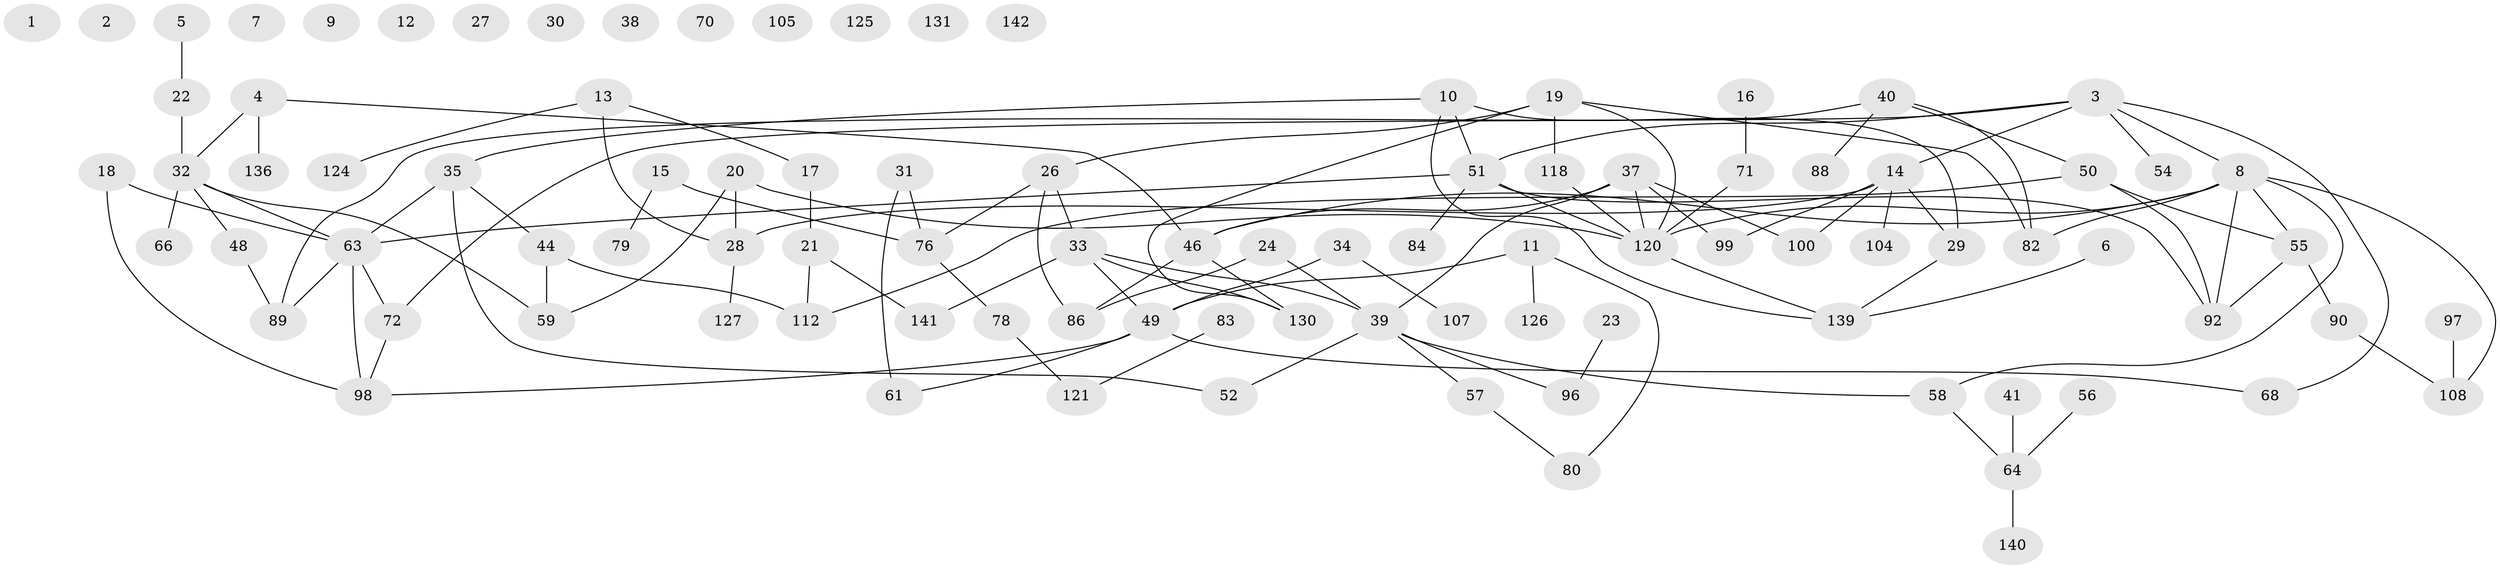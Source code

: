 // original degree distribution, {1: 0.21678321678321677, 0: 0.08391608391608392, 2: 0.3006993006993007, 4: 0.1888111888111888, 3: 0.14685314685314685, 8: 0.006993006993006993, 5: 0.04195804195804196, 6: 0.013986013986013986}
// Generated by graph-tools (version 1.1) at 2025/41/03/06/25 10:41:23]
// undirected, 96 vertices, 120 edges
graph export_dot {
graph [start="1"]
  node [color=gray90,style=filled];
  1 [super="+137"];
  2;
  3 [super="+43"];
  4 [super="+103"];
  5;
  6;
  7;
  8 [super="+25"];
  9;
  10 [super="+143"];
  11 [super="+87"];
  12;
  13;
  14 [super="+42"];
  15;
  16;
  17 [super="+102"];
  18 [super="+73"];
  19 [super="+36"];
  20 [super="+119"];
  21 [super="+111"];
  22 [super="+94"];
  23 [super="+75"];
  24;
  26;
  27;
  28 [super="+95"];
  29 [super="+114"];
  30;
  31 [super="+47"];
  32 [super="+45"];
  33 [super="+69"];
  34 [super="+67"];
  35 [super="+77"];
  37 [super="+115"];
  38;
  39 [super="+132"];
  40;
  41;
  44 [super="+113"];
  46 [super="+53"];
  48;
  49 [super="+117"];
  50;
  51 [super="+106"];
  52 [super="+65"];
  54 [super="+62"];
  55 [super="+60"];
  56 [super="+85"];
  57;
  58 [super="+110"];
  59;
  61;
  63 [super="+135"];
  64;
  66;
  68 [super="+91"];
  70;
  71 [super="+74"];
  72 [super="+81"];
  76 [super="+133"];
  78;
  79;
  80;
  82 [super="+138"];
  83;
  84;
  86 [super="+109"];
  88 [super="+122"];
  89 [super="+93"];
  90;
  92 [super="+101"];
  96;
  97;
  98 [super="+128"];
  99;
  100;
  104;
  105;
  107;
  108 [super="+116"];
  112 [super="+123"];
  118;
  120 [super="+129"];
  121;
  124;
  125;
  126;
  127 [super="+134"];
  130;
  131;
  136;
  139;
  140;
  141;
  142;
  3 -- 51;
  3 -- 68;
  3 -- 54;
  3 -- 8;
  3 -- 72;
  3 -- 14;
  4 -- 136;
  4 -- 32;
  4 -- 46;
  5 -- 22;
  6 -- 139;
  8 -- 46;
  8 -- 120;
  8 -- 58;
  8 -- 92;
  8 -- 82;
  8 -- 55;
  8 -- 108;
  10 -- 51;
  10 -- 139;
  10 -- 29;
  10 -- 35;
  11 -- 126;
  11 -- 80;
  11 -- 49;
  13 -- 124;
  13 -- 17;
  13 -- 28;
  14 -- 29;
  14 -- 104;
  14 -- 99;
  14 -- 100;
  14 -- 28;
  15 -- 79;
  15 -- 76;
  16 -- 71;
  17 -- 21;
  18 -- 98;
  18 -- 63;
  19 -- 118;
  19 -- 26;
  19 -- 130;
  19 -- 82;
  19 -- 120;
  20 -- 59;
  20 -- 120;
  20 -- 28;
  21 -- 112;
  21 -- 141;
  22 -- 32;
  23 -- 96;
  24 -- 39;
  24 -- 86;
  26 -- 33;
  26 -- 86;
  26 -- 76;
  28 -- 127;
  29 -- 139;
  31 -- 61;
  31 -- 76;
  32 -- 63;
  32 -- 48;
  32 -- 59;
  32 -- 66;
  33 -- 39;
  33 -- 130;
  33 -- 141;
  33 -- 49;
  34 -- 49;
  34 -- 107;
  35 -- 63;
  35 -- 52;
  35 -- 44 [weight=2];
  37 -- 46 [weight=2];
  37 -- 120;
  37 -- 39;
  37 -- 99;
  37 -- 100;
  39 -- 52;
  39 -- 58;
  39 -- 96;
  39 -- 57;
  40 -- 50;
  40 -- 82;
  40 -- 88;
  40 -- 89;
  41 -- 64;
  44 -- 59;
  44 -- 112;
  46 -- 130;
  46 -- 86;
  48 -- 89;
  49 -- 61;
  49 -- 68;
  49 -- 98;
  50 -- 92;
  50 -- 112;
  50 -- 55;
  51 -- 84;
  51 -- 120;
  51 -- 63;
  51 -- 92;
  55 -- 90;
  55 -- 92;
  56 -- 64;
  57 -- 80;
  58 -- 64;
  63 -- 89;
  63 -- 72;
  63 -- 98;
  64 -- 140;
  71 -- 120;
  72 -- 98;
  76 -- 78;
  78 -- 121;
  83 -- 121;
  90 -- 108;
  97 -- 108;
  118 -- 120;
  120 -- 139;
}
